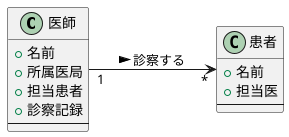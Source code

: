 @startuml 演習3-2
    left to right direction
    class 医師{
    + 名前
    + 所属医局
    + 担当患者
    + 診察記録
    ---
    }
    class 患者{
    + 名前
    + 担当医
    ---
    }
    医師 "1"-->"*" 患者 : 診察する >
@enduml